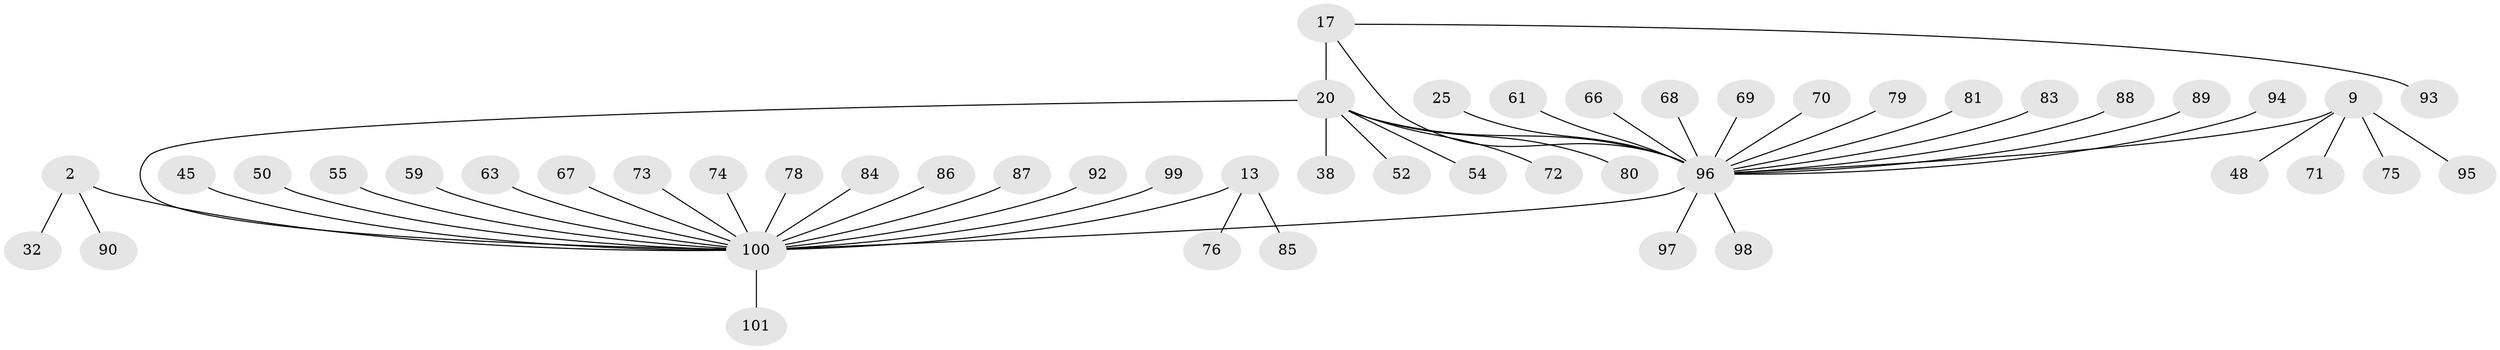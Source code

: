 // original degree distribution, {5: 0.04950495049504951, 7: 0.039603960396039604, 10: 0.0297029702970297, 8: 0.039603960396039604, 6: 0.019801980198019802, 9: 0.0297029702970297, 14: 0.009900990099009901, 4: 0.0297029702970297, 11: 0.009900990099009901, 1: 0.5742574257425742, 2: 0.1188118811881188, 3: 0.04950495049504951}
// Generated by graph-tools (version 1.1) at 2025/55/03/09/25 04:55:38]
// undirected, 50 vertices, 51 edges
graph export_dot {
graph [start="1"]
  node [color=gray90,style=filled];
  2 [super="+1"];
  9 [super="+6"];
  13 [super="+12"];
  17 [super="+16"];
  20 [super="+18+19"];
  25 [super="+21"];
  32;
  38;
  45;
  48 [super="+35"];
  50;
  52;
  54;
  55;
  59;
  61;
  63;
  66;
  67;
  68;
  69;
  70;
  71;
  72;
  73;
  74;
  75;
  76;
  78;
  79 [super="+60"];
  80;
  81;
  83;
  84;
  85 [super="+82"];
  86;
  87;
  88;
  89;
  90 [super="+33"];
  92;
  93;
  94 [super="+77"];
  95;
  96 [super="+51+65+10+27+40+56+62+64+47"];
  97;
  98;
  99 [super="+58"];
  100 [super="+91+15+26+28+29+5+30+39+43+44+49"];
  101;
  2 -- 32;
  2 -- 90;
  2 -- 100 [weight=6];
  9 -- 71;
  9 -- 75;
  9 -- 95;
  9 -- 48;
  9 -- 96 [weight=7];
  13 -- 76;
  13 -- 85;
  13 -- 100 [weight=6];
  17 -- 20 [weight=6];
  17 -- 93;
  17 -- 96;
  20 -- 80;
  20 -- 52;
  20 -- 38;
  20 -- 72;
  20 -- 100 [weight=3];
  20 -- 54;
  20 -- 96 [weight=3];
  25 -- 96 [weight=7];
  45 -- 100 [weight=2];
  50 -- 100;
  55 -- 100;
  59 -- 100;
  61 -- 96;
  63 -- 100;
  66 -- 96;
  67 -- 100;
  68 -- 96;
  69 -- 96;
  70 -- 96;
  73 -- 100;
  74 -- 100;
  78 -- 100;
  79 -- 96;
  81 -- 96;
  83 -- 96;
  84 -- 100;
  86 -- 100;
  87 -- 100;
  88 -- 96;
  89 -- 96;
  92 -- 100;
  94 -- 96;
  96 -- 100 [weight=5];
  96 -- 97;
  96 -- 98;
  99 -- 100 [weight=2];
  100 -- 101;
}
